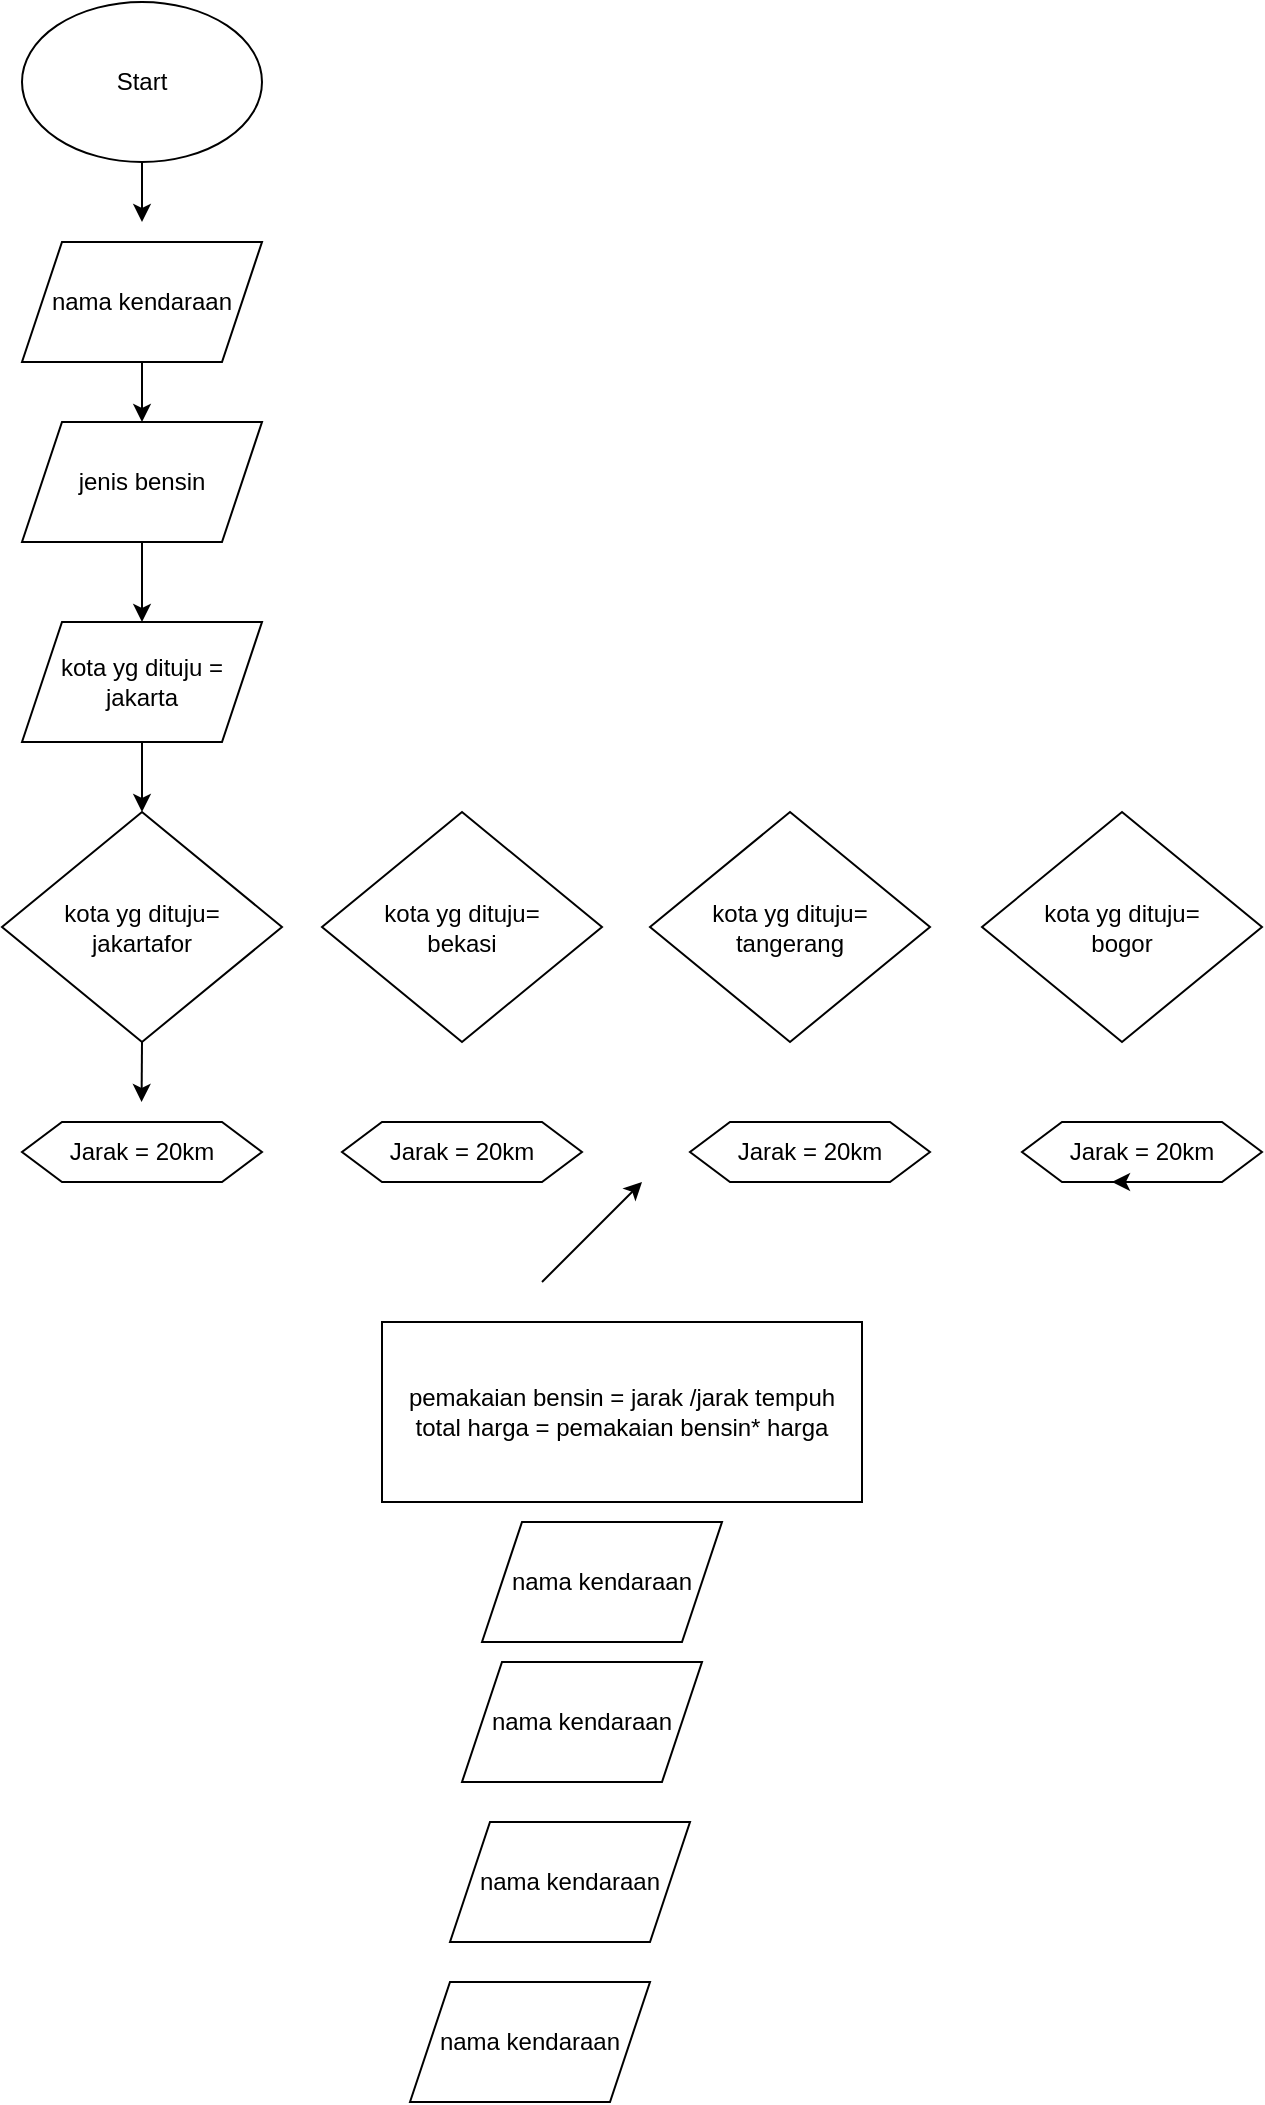 <mxfile version="22.0.8" type="github">
  <diagram id="C5RBs43oDa-KdzZeNtuy" name="Page-1">
    <mxGraphModel dx="836" dy="488" grid="1" gridSize="10" guides="1" tooltips="1" connect="1" arrows="1" fold="1" page="1" pageScale="1" pageWidth="827" pageHeight="1169" math="0" shadow="0">
      <root>
        <mxCell id="WIyWlLk6GJQsqaUBKTNV-0" />
        <mxCell id="WIyWlLk6GJQsqaUBKTNV-1" parent="WIyWlLk6GJQsqaUBKTNV-0" />
        <mxCell id="CtgHsZHEt28m3cHlb7xR-35" style="edgeStyle=orthogonalEdgeStyle;rounded=0;orthogonalLoop=1;jettySize=auto;html=1;" edge="1" parent="WIyWlLk6GJQsqaUBKTNV-1" source="CtgHsZHEt28m3cHlb7xR-0">
          <mxGeometry relative="1" as="geometry">
            <mxPoint x="160" y="210" as="targetPoint" />
          </mxGeometry>
        </mxCell>
        <mxCell id="CtgHsZHEt28m3cHlb7xR-0" value="Start" style="ellipse;whiteSpace=wrap;html=1;" vertex="1" parent="WIyWlLk6GJQsqaUBKTNV-1">
          <mxGeometry x="100" y="100" width="120" height="80" as="geometry" />
        </mxCell>
        <mxCell id="CtgHsZHEt28m3cHlb7xR-36" value="" style="edgeStyle=orthogonalEdgeStyle;rounded=0;orthogonalLoop=1;jettySize=auto;html=1;" edge="1" parent="WIyWlLk6GJQsqaUBKTNV-1" source="CtgHsZHEt28m3cHlb7xR-1" target="CtgHsZHEt28m3cHlb7xR-2">
          <mxGeometry relative="1" as="geometry" />
        </mxCell>
        <mxCell id="CtgHsZHEt28m3cHlb7xR-1" value="nama kendaraan" style="shape=parallelogram;perimeter=parallelogramPerimeter;whiteSpace=wrap;html=1;fixedSize=1;" vertex="1" parent="WIyWlLk6GJQsqaUBKTNV-1">
          <mxGeometry x="100" y="220" width="120" height="60" as="geometry" />
        </mxCell>
        <mxCell id="CtgHsZHEt28m3cHlb7xR-13" value="" style="edgeStyle=orthogonalEdgeStyle;rounded=0;orthogonalLoop=1;jettySize=auto;html=1;" edge="1" parent="WIyWlLk6GJQsqaUBKTNV-1" source="CtgHsZHEt28m3cHlb7xR-2" target="CtgHsZHEt28m3cHlb7xR-3">
          <mxGeometry relative="1" as="geometry" />
        </mxCell>
        <mxCell id="CtgHsZHEt28m3cHlb7xR-2" value="jenis bensin" style="shape=parallelogram;perimeter=parallelogramPerimeter;whiteSpace=wrap;html=1;fixedSize=1;" vertex="1" parent="WIyWlLk6GJQsqaUBKTNV-1">
          <mxGeometry x="100" y="310" width="120" height="60" as="geometry" />
        </mxCell>
        <mxCell id="CtgHsZHEt28m3cHlb7xR-37" value="" style="edgeStyle=orthogonalEdgeStyle;rounded=0;orthogonalLoop=1;jettySize=auto;html=1;" edge="1" parent="WIyWlLk6GJQsqaUBKTNV-1" source="CtgHsZHEt28m3cHlb7xR-3" target="CtgHsZHEt28m3cHlb7xR-15">
          <mxGeometry relative="1" as="geometry" />
        </mxCell>
        <mxCell id="CtgHsZHEt28m3cHlb7xR-3" value="kota yg dituju =&lt;br&gt;jakarta" style="shape=parallelogram;perimeter=parallelogramPerimeter;whiteSpace=wrap;html=1;fixedSize=1;" vertex="1" parent="WIyWlLk6GJQsqaUBKTNV-1">
          <mxGeometry x="100" y="410" width="120" height="60" as="geometry" />
        </mxCell>
        <mxCell id="CtgHsZHEt28m3cHlb7xR-33" style="edgeStyle=orthogonalEdgeStyle;rounded=0;orthogonalLoop=1;jettySize=auto;html=1;exitX=0.5;exitY=1;exitDx=0;exitDy=0;" edge="1" parent="WIyWlLk6GJQsqaUBKTNV-1" source="CtgHsZHEt28m3cHlb7xR-15">
          <mxGeometry relative="1" as="geometry">
            <mxPoint x="159.789" y="650" as="targetPoint" />
          </mxGeometry>
        </mxCell>
        <mxCell id="CtgHsZHEt28m3cHlb7xR-15" value="kota yg dituju=&lt;br&gt;jakartafor" style="rhombus;whiteSpace=wrap;html=1;" vertex="1" parent="WIyWlLk6GJQsqaUBKTNV-1">
          <mxGeometry x="90" y="505" width="140" height="115" as="geometry" />
        </mxCell>
        <mxCell id="CtgHsZHEt28m3cHlb7xR-16" value="kota yg dituju=&lt;br&gt;bekasi" style="rhombus;whiteSpace=wrap;html=1;" vertex="1" parent="WIyWlLk6GJQsqaUBKTNV-1">
          <mxGeometry x="250" y="505" width="140" height="115" as="geometry" />
        </mxCell>
        <mxCell id="CtgHsZHEt28m3cHlb7xR-17" value="kota yg dituju=&lt;br&gt;tangerang" style="rhombus;whiteSpace=wrap;html=1;" vertex="1" parent="WIyWlLk6GJQsqaUBKTNV-1">
          <mxGeometry x="414" y="505" width="140" height="115" as="geometry" />
        </mxCell>
        <mxCell id="CtgHsZHEt28m3cHlb7xR-18" value="kota yg dituju=&lt;br&gt;bogor" style="rhombus;whiteSpace=wrap;html=1;" vertex="1" parent="WIyWlLk6GJQsqaUBKTNV-1">
          <mxGeometry x="580" y="505" width="140" height="115" as="geometry" />
        </mxCell>
        <mxCell id="CtgHsZHEt28m3cHlb7xR-19" value="Jarak = 20km" style="shape=hexagon;perimeter=hexagonPerimeter2;whiteSpace=wrap;html=1;fixedSize=1;" vertex="1" parent="WIyWlLk6GJQsqaUBKTNV-1">
          <mxGeometry x="100" y="660" width="120" height="30" as="geometry" />
        </mxCell>
        <mxCell id="CtgHsZHEt28m3cHlb7xR-20" value="Jarak = 20km" style="shape=hexagon;perimeter=hexagonPerimeter2;whiteSpace=wrap;html=1;fixedSize=1;" vertex="1" parent="WIyWlLk6GJQsqaUBKTNV-1">
          <mxGeometry x="434" y="660" width="120" height="30" as="geometry" />
        </mxCell>
        <mxCell id="CtgHsZHEt28m3cHlb7xR-21" value="Jarak = 20km" style="shape=hexagon;perimeter=hexagonPerimeter2;whiteSpace=wrap;html=1;fixedSize=1;" vertex="1" parent="WIyWlLk6GJQsqaUBKTNV-1">
          <mxGeometry x="260" y="660" width="120" height="30" as="geometry" />
        </mxCell>
        <mxCell id="CtgHsZHEt28m3cHlb7xR-23" value="Jarak = 20km" style="shape=hexagon;perimeter=hexagonPerimeter2;whiteSpace=wrap;html=1;fixedSize=1;" vertex="1" parent="WIyWlLk6GJQsqaUBKTNV-1">
          <mxGeometry x="600" y="660" width="120" height="30" as="geometry" />
        </mxCell>
        <mxCell id="CtgHsZHEt28m3cHlb7xR-27" style="edgeStyle=orthogonalEdgeStyle;rounded=0;orthogonalLoop=1;jettySize=auto;html=1;exitX=0.625;exitY=1;exitDx=0;exitDy=0;entryX=0.375;entryY=1;entryDx=0;entryDy=0;" edge="1" parent="WIyWlLk6GJQsqaUBKTNV-1" source="CtgHsZHEt28m3cHlb7xR-23" target="CtgHsZHEt28m3cHlb7xR-23">
          <mxGeometry relative="1" as="geometry" />
        </mxCell>
        <mxCell id="CtgHsZHEt28m3cHlb7xR-31" value="pemakaian bensin = jarak /jarak tempuh&lt;br&gt;total harga = pemakaian bensin* harga" style="rounded=0;whiteSpace=wrap;html=1;" vertex="1" parent="WIyWlLk6GJQsqaUBKTNV-1">
          <mxGeometry x="280" y="760" width="240" height="90" as="geometry" />
        </mxCell>
        <mxCell id="CtgHsZHEt28m3cHlb7xR-32" value="" style="endArrow=classic;html=1;rounded=0;" edge="1" parent="WIyWlLk6GJQsqaUBKTNV-1">
          <mxGeometry width="50" height="50" relative="1" as="geometry">
            <mxPoint x="360" y="740" as="sourcePoint" />
            <mxPoint x="410" y="690" as="targetPoint" />
          </mxGeometry>
        </mxCell>
        <mxCell id="CtgHsZHEt28m3cHlb7xR-38" value="nama kendaraan" style="shape=parallelogram;perimeter=parallelogramPerimeter;whiteSpace=wrap;html=1;fixedSize=1;" vertex="1" parent="WIyWlLk6GJQsqaUBKTNV-1">
          <mxGeometry x="320" y="930" width="120" height="60" as="geometry" />
        </mxCell>
        <mxCell id="CtgHsZHEt28m3cHlb7xR-39" value="nama kendaraan" style="shape=parallelogram;perimeter=parallelogramPerimeter;whiteSpace=wrap;html=1;fixedSize=1;" vertex="1" parent="WIyWlLk6GJQsqaUBKTNV-1">
          <mxGeometry x="314" y="1010" width="120" height="60" as="geometry" />
        </mxCell>
        <mxCell id="CtgHsZHEt28m3cHlb7xR-40" value="nama kendaraan" style="shape=parallelogram;perimeter=parallelogramPerimeter;whiteSpace=wrap;html=1;fixedSize=1;" vertex="1" parent="WIyWlLk6GJQsqaUBKTNV-1">
          <mxGeometry x="330" y="860" width="120" height="60" as="geometry" />
        </mxCell>
        <mxCell id="CtgHsZHEt28m3cHlb7xR-41" value="nama kendaraan" style="shape=parallelogram;perimeter=parallelogramPerimeter;whiteSpace=wrap;html=1;fixedSize=1;" vertex="1" parent="WIyWlLk6GJQsqaUBKTNV-1">
          <mxGeometry x="294" y="1090" width="120" height="60" as="geometry" />
        </mxCell>
      </root>
    </mxGraphModel>
  </diagram>
</mxfile>
